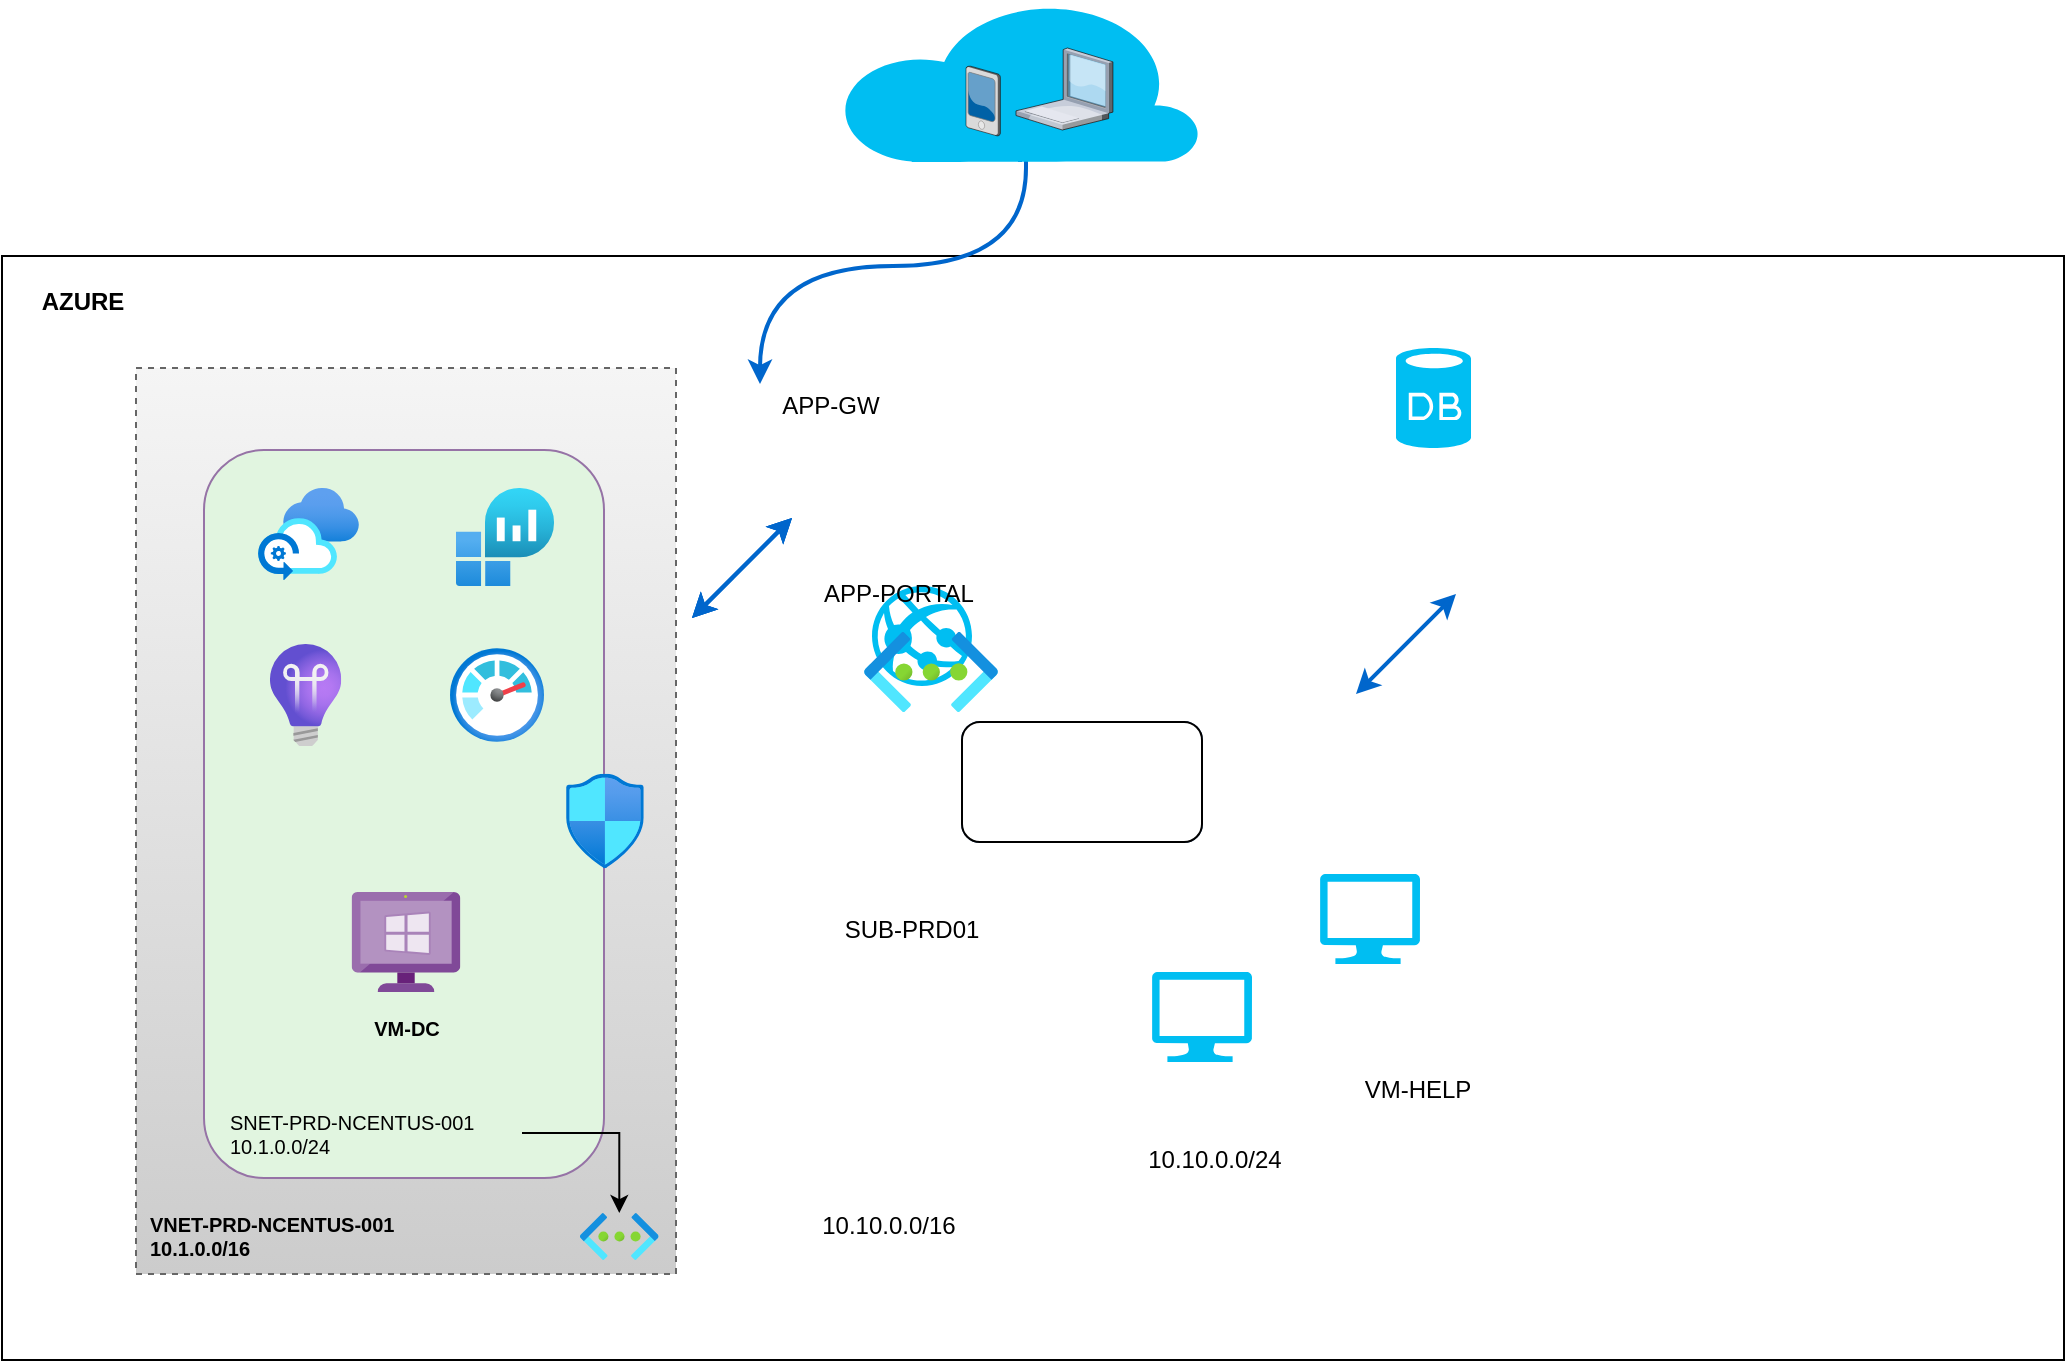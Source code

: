 <mxfile version="16.6.6" type="github">
  <diagram id="ynR--a1zCw6KjokqN372" name="Page-1">
    <mxGraphModel dx="1262" dy="675" grid="0" gridSize="10" guides="1" tooltips="1" connect="1" arrows="1" fold="1" page="1" pageScale="1" pageWidth="1169" pageHeight="827" math="0" shadow="0">
      <root>
        <mxCell id="0" />
        <mxCell id="1" parent="0" />
        <mxCell id="251wRG1uGpw1hVOTBcHn-1" value="" style="rounded=0;whiteSpace=wrap;html=1;" parent="1" vertex="1">
          <mxGeometry x="43" y="138" width="1031" height="552" as="geometry" />
        </mxCell>
        <mxCell id="251wRG1uGpw1hVOTBcHn-2" value="AZURE" style="text;html=1;strokeColor=none;fillColor=none;align=center;verticalAlign=middle;whiteSpace=wrap;rounded=0;fontStyle=1" parent="1" vertex="1">
          <mxGeometry x="52" y="146" width="63" height="30" as="geometry" />
        </mxCell>
        <mxCell id="251wRG1uGpw1hVOTBcHn-4" value="" style="rounded=0;whiteSpace=wrap;html=1;dashed=1;fillColor=#f5f5f5;gradientColor=#CCCCCC;strokeColor=#666666;" parent="1" vertex="1">
          <mxGeometry x="110" y="194" width="270" height="453" as="geometry" />
        </mxCell>
        <mxCell id="251wRG1uGpw1hVOTBcHn-5" value="" style="rounded=1;whiteSpace=wrap;html=1;fillColor=#E1F5E0;strokeColor=#9673a6;" parent="1" vertex="1">
          <mxGeometry x="144" y="235" width="200" height="364" as="geometry" />
        </mxCell>
        <mxCell id="251wRG1uGpw1hVOTBcHn-7" value="10.10.0.0/16" style="text;html=1;strokeColor=none;fillColor=none;align=center;verticalAlign=middle;whiteSpace=wrap;rounded=0;fontStyle=0" parent="1" vertex="1">
          <mxGeometry x="448" y="608" width="77" height="30" as="geometry" />
        </mxCell>
        <mxCell id="251wRG1uGpw1hVOTBcHn-8" value="SUB-PRD01" style="text;html=1;strokeColor=none;fillColor=none;align=center;verticalAlign=middle;whiteSpace=wrap;rounded=0;fontStyle=0" parent="1" vertex="1">
          <mxGeometry x="457" y="460" width="82" height="30" as="geometry" />
        </mxCell>
        <mxCell id="Y9EBzo2reqD1XwAyOp8a-11" value="" style="edgeStyle=orthogonalEdgeStyle;rounded=0;orthogonalLoop=1;jettySize=auto;html=1;fontSize=10;" edge="1" parent="1" source="251wRG1uGpw1hVOTBcHn-9" target="Y9EBzo2reqD1XwAyOp8a-9">
          <mxGeometry relative="1" as="geometry" />
        </mxCell>
        <mxCell id="251wRG1uGpw1hVOTBcHn-9" value="&lt;div style=&quot;font-size: 10px&quot; align=&quot;left&quot;&gt;&lt;font style=&quot;font-size: 10px&quot;&gt;SNET-PRD-NCENTUS-001&lt;br&gt;10.1.0.0/24&lt;/font&gt;&lt;/div&gt;" style="text;html=1;strokeColor=none;fillColor=none;align=left;verticalAlign=middle;whiteSpace=wrap;rounded=0;fontStyle=0" parent="1" vertex="1">
          <mxGeometry x="155" y="564" width="148" height="25" as="geometry" />
        </mxCell>
        <mxCell id="251wRG1uGpw1hVOTBcHn-10" value="10.10.0.0/24" style="text;html=1;strokeColor=none;fillColor=none;align=center;verticalAlign=middle;whiteSpace=wrap;rounded=0;fontStyle=0" parent="1" vertex="1">
          <mxGeometry x="598.45" y="577" width="103" height="26" as="geometry" />
        </mxCell>
        <mxCell id="251wRG1uGpw1hVOTBcHn-11" value="" style="verticalLabelPosition=bottom;html=1;verticalAlign=top;align=center;strokeColor=none;fillColor=#00BEF2;shape=mxgraph.azure.computer;pointerEvents=1;" parent="1" vertex="1">
          <mxGeometry x="618" y="496" width="50" height="45" as="geometry" />
        </mxCell>
        <mxCell id="251wRG1uGpw1hVOTBcHn-13" value="" style="verticalLabelPosition=bottom;html=1;verticalAlign=top;align=center;strokeColor=none;fillColor=#00BEF2;shape=mxgraph.azure.computer;pointerEvents=1;" parent="1" vertex="1">
          <mxGeometry x="702" y="447" width="50" height="45" as="geometry" />
        </mxCell>
        <mxCell id="251wRG1uGpw1hVOTBcHn-14" value="&lt;font style=&quot;font-size: 10px&quot;&gt;&lt;b&gt;VM-DC&lt;/b&gt;&lt;/font&gt;" style="text;html=1;strokeColor=none;fillColor=none;align=center;verticalAlign=middle;whiteSpace=wrap;rounded=0;fontStyle=0" parent="1" vertex="1">
          <mxGeometry x="222.5" y="514" width="45" height="19" as="geometry" />
        </mxCell>
        <mxCell id="251wRG1uGpw1hVOTBcHn-15" value="VM-HELP" style="text;html=1;strokeColor=none;fillColor=none;align=center;verticalAlign=middle;whiteSpace=wrap;rounded=0;fontStyle=0" parent="1" vertex="1">
          <mxGeometry x="720" y="540" width="62" height="30" as="geometry" />
        </mxCell>
        <mxCell id="251wRG1uGpw1hVOTBcHn-16" value="" style="verticalLabelPosition=bottom;html=1;verticalAlign=top;align=center;strokeColor=none;fillColor=#00BEF2;shape=mxgraph.azure.database;" parent="1" vertex="1">
          <mxGeometry x="740" y="184" width="37.5" height="50" as="geometry" />
        </mxCell>
        <mxCell id="251wRG1uGpw1hVOTBcHn-18" value="" style="verticalLabelPosition=bottom;html=1;verticalAlign=top;align=center;strokeColor=none;fillColor=#00BEF2;shape=mxgraph.azure.azure_website;pointerEvents=1;" parent="1" vertex="1">
          <mxGeometry x="478" y="303" width="50" height="50" as="geometry" />
        </mxCell>
        <mxCell id="251wRG1uGpw1hVOTBcHn-19" value="APP-PORTAL" style="text;html=1;strokeColor=none;fillColor=none;align=center;verticalAlign=middle;whiteSpace=wrap;rounded=0;fontStyle=0" parent="1" vertex="1">
          <mxGeometry x="450" y="292" width="83.25" height="30" as="geometry" />
        </mxCell>
        <mxCell id="251wRG1uGpw1hVOTBcHn-24" style="edgeStyle=orthogonalEdgeStyle;curved=1;rounded=1;sketch=0;orthogonalLoop=1;jettySize=auto;html=1;exitX=0.5;exitY=1;exitDx=0;exitDy=0;exitPerimeter=0;labelBackgroundColor=#3333FF;strokeWidth=2;strokeColor=#0066CC;" parent="1" source="251wRG1uGpw1hVOTBcHn-21" edge="1">
          <mxGeometry relative="1" as="geometry">
            <Array as="points">
              <mxPoint x="552" y="45" />
              <mxPoint x="555" y="45" />
              <mxPoint x="555" y="143" />
              <mxPoint x="422" y="143" />
            </Array>
            <mxPoint x="422" y="202" as="targetPoint" />
          </mxGeometry>
        </mxCell>
        <mxCell id="251wRG1uGpw1hVOTBcHn-21" value="" style="verticalLabelPosition=bottom;html=1;verticalAlign=top;align=center;strokeColor=none;fillColor=#00BEF2;shape=mxgraph.azure.cloud;" parent="1" vertex="1">
          <mxGeometry x="462" y="10" width="180" height="81" as="geometry" />
        </mxCell>
        <mxCell id="251wRG1uGpw1hVOTBcHn-22" value="" style="verticalLabelPosition=bottom;sketch=0;aspect=fixed;html=1;verticalAlign=top;strokeColor=none;align=center;outlineConnect=0;shape=mxgraph.citrix.laptop_1;" parent="1" vertex="1">
          <mxGeometry x="550" y="34" width="48.45" height="41" as="geometry" />
        </mxCell>
        <mxCell id="251wRG1uGpw1hVOTBcHn-23" value="" style="verticalLabelPosition=bottom;sketch=0;aspect=fixed;html=1;verticalAlign=top;strokeColor=none;align=center;outlineConnect=0;shape=mxgraph.citrix.pda;" parent="1" vertex="1">
          <mxGeometry x="525" y="43" width="17.21" height="35" as="geometry" />
        </mxCell>
        <mxCell id="251wRG1uGpw1hVOTBcHn-25" value="APP-GW" style="text;html=1;strokeColor=none;fillColor=none;align=center;verticalAlign=middle;whiteSpace=wrap;rounded=0;fontStyle=0" parent="1" vertex="1">
          <mxGeometry x="429.5" y="198" width="54.5" height="30" as="geometry" />
        </mxCell>
        <mxCell id="251wRG1uGpw1hVOTBcHn-33" value="" style="aspect=fixed;html=1;points=[];align=center;image;fontSize=12;image=img/lib/azure2/analytics/Log_Analytics_Workspaces.svg;rounded=0;sketch=0;" parent="1" vertex="1">
          <mxGeometry x="270" y="254" width="49" height="49" as="geometry" />
        </mxCell>
        <mxCell id="251wRG1uGpw1hVOTBcHn-34" value="" style="aspect=fixed;html=1;points=[];align=center;image;fontSize=12;image=img/lib/azure2/devops/Application_Insights.svg;rounded=0;sketch=0;" parent="1" vertex="1">
          <mxGeometry x="177" y="332" width="35.62" height="51" as="geometry" />
        </mxCell>
        <mxCell id="251wRG1uGpw1hVOTBcHn-35" value="" style="aspect=fixed;html=1;points=[];align=center;image;fontSize=12;image=img/lib/azure2/management_governance/Monitor.svg;rounded=0;sketch=0;" parent="1" vertex="1">
          <mxGeometry x="267" y="334" width="47" height="47" as="geometry" />
        </mxCell>
        <mxCell id="251wRG1uGpw1hVOTBcHn-36" value="" style="endArrow=classic;startArrow=classic;html=1;rounded=1;labelBackgroundColor=#3333FF;sketch=0;strokeColor=#0066CC;strokeWidth=2;curved=1;" parent="1" edge="1">
          <mxGeometry width="50" height="50" relative="1" as="geometry">
            <mxPoint x="388" y="319" as="sourcePoint" />
            <mxPoint x="438" y="269" as="targetPoint" />
          </mxGeometry>
        </mxCell>
        <mxCell id="251wRG1uGpw1hVOTBcHn-38" value="" style="endArrow=classic;startArrow=classic;html=1;rounded=1;labelBackgroundColor=#3333FF;sketch=0;strokeColor=#0066CC;strokeWidth=2;curved=1;" parent="1" edge="1">
          <mxGeometry width="50" height="50" relative="1" as="geometry">
            <mxPoint x="388" y="319" as="sourcePoint" />
            <mxPoint x="438" y="269" as="targetPoint" />
          </mxGeometry>
        </mxCell>
        <mxCell id="251wRG1uGpw1hVOTBcHn-40" value="" style="endArrow=classic;startArrow=classic;html=1;rounded=1;labelBackgroundColor=#3333FF;sketch=0;strokeColor=#0066CC;strokeWidth=2;curved=1;" parent="1" edge="1">
          <mxGeometry width="50" height="50" relative="1" as="geometry">
            <mxPoint x="388" y="319" as="sourcePoint" />
            <mxPoint x="438" y="269" as="targetPoint" />
          </mxGeometry>
        </mxCell>
        <mxCell id="251wRG1uGpw1hVOTBcHn-41" value="" style="endArrow=classic;startArrow=classic;html=1;rounded=1;labelBackgroundColor=#3333FF;sketch=0;strokeColor=#0066CC;strokeWidth=2;curved=1;" parent="1" edge="1">
          <mxGeometry width="50" height="50" relative="1" as="geometry">
            <mxPoint x="720" y="357" as="sourcePoint" />
            <mxPoint x="770" y="307" as="targetPoint" />
          </mxGeometry>
        </mxCell>
        <mxCell id="Y9EBzo2reqD1XwAyOp8a-2" value="" style="rounded=1;whiteSpace=wrap;html=1;fillColor=#dae8fc;strokeColor=#6c8ebf;" vertex="1" parent="1">
          <mxGeometry x="523" y="371" width="120" height="60" as="geometry" />
        </mxCell>
        <mxCell id="Y9EBzo2reqD1XwAyOp8a-3" value="" style="rounded=1;whiteSpace=wrap;html=1;" vertex="1" parent="1">
          <mxGeometry x="523" y="371" width="120" height="60" as="geometry" />
        </mxCell>
        <mxCell id="Y9EBzo2reqD1XwAyOp8a-4" value="" style="aspect=fixed;html=1;points=[];align=center;image;fontSize=12;image=img/lib/azure2/other/Azure_Backup_Center.svg;fillColor=#FFFFCC;" vertex="1" parent="1">
          <mxGeometry x="171" y="254" width="50.45" height="46" as="geometry" />
        </mxCell>
        <mxCell id="Y9EBzo2reqD1XwAyOp8a-5" value="" style="sketch=0;aspect=fixed;html=1;points=[];align=center;image;fontSize=12;image=img/lib/mscae/VM_Windows_Non_Azure.svg;fillColor=#FFFFCC;" vertex="1" parent="1">
          <mxGeometry x="217.83" y="456" width="54.35" height="50" as="geometry" />
        </mxCell>
        <mxCell id="Y9EBzo2reqD1XwAyOp8a-6" value="" style="aspect=fixed;html=1;points=[];align=center;image;fontSize=12;image=img/lib/azure2/networking/Network_Security_Groups.svg;fillColor=#FFFFCC;" vertex="1" parent="1">
          <mxGeometry x="325" y="396.86" width="38.94" height="47.29" as="geometry" />
        </mxCell>
        <mxCell id="Y9EBzo2reqD1XwAyOp8a-7" value="&lt;div style=&quot;font-size: 10px&quot; align=&quot;left&quot;&gt;&lt;b&gt;&lt;font style=&quot;font-size: 10px&quot;&gt;VNET-PRD-NCENTUS-001&lt;br&gt;10.1.0.0/16&lt;/font&gt;&lt;/b&gt;&lt;/div&gt;" style="text;html=1;strokeColor=none;fillColor=none;align=left;verticalAlign=middle;whiteSpace=wrap;rounded=0;fontStyle=0" vertex="1" parent="1">
          <mxGeometry x="115" y="615" width="148" height="25" as="geometry" />
        </mxCell>
        <mxCell id="Y9EBzo2reqD1XwAyOp8a-8" value="" style="aspect=fixed;html=1;points=[];align=center;image;fontSize=12;image=img/lib/azure2/networking/Virtual_Networks.svg;fillColor=#FFFFCC;" vertex="1" parent="1">
          <mxGeometry x="474" y="326" width="67" height="40" as="geometry" />
        </mxCell>
        <mxCell id="Y9EBzo2reqD1XwAyOp8a-9" value="" style="aspect=fixed;html=1;points=[];align=center;image;fontSize=12;image=img/lib/azure2/networking/Virtual_Networks.svg;fillColor=#FFFFCC;" vertex="1" parent="1">
          <mxGeometry x="332" y="616.54" width="39.3" height="23.46" as="geometry" />
        </mxCell>
      </root>
    </mxGraphModel>
  </diagram>
</mxfile>
